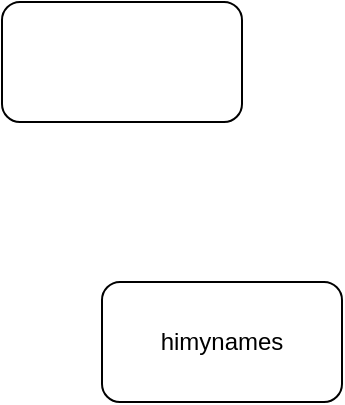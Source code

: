 <mxfile version="26.2.14">
  <diagram name="페이지-1" id="TPhwfC71LZAnQx9URJNF">
    <mxGraphModel dx="1426" dy="751" grid="1" gridSize="10" guides="1" tooltips="1" connect="1" arrows="1" fold="1" page="1" pageScale="1" pageWidth="827" pageHeight="1169" math="0" shadow="0">
      <root>
        <mxCell id="0" />
        <mxCell id="1" parent="0" />
        <object label="" placeholder="hello" id="EPJNJ0uBJgtnzRvEjwtH-1">
          <mxCell style="rounded=1;whiteSpace=wrap;html=1;" parent="1" vertex="1">
            <mxGeometry x="290" y="250" width="120" height="60" as="geometry" />
          </mxCell>
        </object>
        <object label="himynames" placeholder="hello" id="EPJNJ0uBJgtnzRvEjwtH-2">
          <mxCell style="rounded=1;whiteSpace=wrap;html=1;" parent="1" vertex="1">
            <mxGeometry x="340" y="390" width="120" height="60" as="geometry" />
          </mxCell>
        </object>
      </root>
    </mxGraphModel>
  </diagram>
</mxfile>
